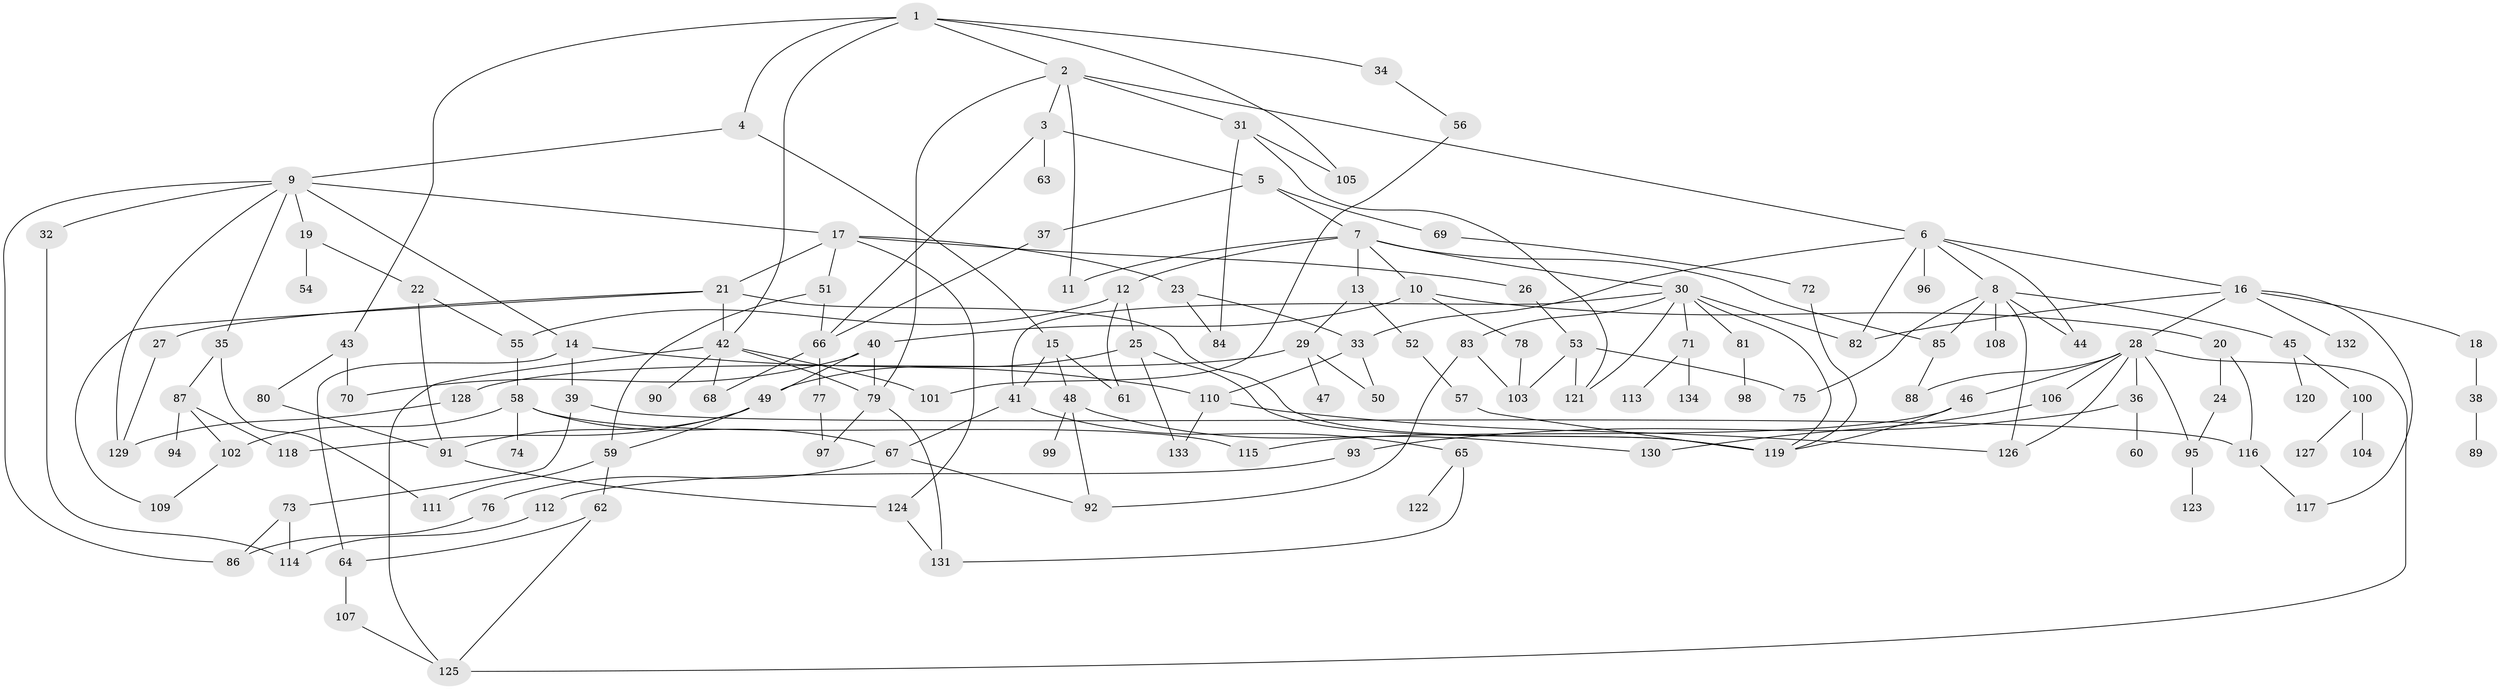 // Generated by graph-tools (version 1.1) at 2025/25/03/09/25 03:25:33]
// undirected, 134 vertices, 198 edges
graph export_dot {
graph [start="1"]
  node [color=gray90,style=filled];
  1;
  2;
  3;
  4;
  5;
  6;
  7;
  8;
  9;
  10;
  11;
  12;
  13;
  14;
  15;
  16;
  17;
  18;
  19;
  20;
  21;
  22;
  23;
  24;
  25;
  26;
  27;
  28;
  29;
  30;
  31;
  32;
  33;
  34;
  35;
  36;
  37;
  38;
  39;
  40;
  41;
  42;
  43;
  44;
  45;
  46;
  47;
  48;
  49;
  50;
  51;
  52;
  53;
  54;
  55;
  56;
  57;
  58;
  59;
  60;
  61;
  62;
  63;
  64;
  65;
  66;
  67;
  68;
  69;
  70;
  71;
  72;
  73;
  74;
  75;
  76;
  77;
  78;
  79;
  80;
  81;
  82;
  83;
  84;
  85;
  86;
  87;
  88;
  89;
  90;
  91;
  92;
  93;
  94;
  95;
  96;
  97;
  98;
  99;
  100;
  101;
  102;
  103;
  104;
  105;
  106;
  107;
  108;
  109;
  110;
  111;
  112;
  113;
  114;
  115;
  116;
  117;
  118;
  119;
  120;
  121;
  122;
  123;
  124;
  125;
  126;
  127;
  128;
  129;
  130;
  131;
  132;
  133;
  134;
  1 -- 2;
  1 -- 4;
  1 -- 34;
  1 -- 42;
  1 -- 43;
  1 -- 105;
  2 -- 3;
  2 -- 6;
  2 -- 31;
  2 -- 11;
  2 -- 79;
  3 -- 5;
  3 -- 63;
  3 -- 66;
  4 -- 9;
  4 -- 15;
  5 -- 7;
  5 -- 37;
  5 -- 69;
  6 -- 8;
  6 -- 16;
  6 -- 44;
  6 -- 82;
  6 -- 96;
  6 -- 33;
  7 -- 10;
  7 -- 11;
  7 -- 12;
  7 -- 13;
  7 -- 30;
  7 -- 85;
  8 -- 45;
  8 -- 75;
  8 -- 85;
  8 -- 108;
  8 -- 44;
  8 -- 126;
  9 -- 14;
  9 -- 17;
  9 -- 19;
  9 -- 32;
  9 -- 35;
  9 -- 129;
  9 -- 86;
  10 -- 20;
  10 -- 40;
  10 -- 78;
  12 -- 25;
  12 -- 55;
  12 -- 61;
  13 -- 29;
  13 -- 52;
  14 -- 39;
  14 -- 64;
  14 -- 110;
  15 -- 48;
  15 -- 61;
  15 -- 41;
  16 -- 18;
  16 -- 28;
  16 -- 117;
  16 -- 132;
  16 -- 82;
  17 -- 21;
  17 -- 23;
  17 -- 26;
  17 -- 51;
  17 -- 124;
  18 -- 38;
  19 -- 22;
  19 -- 54;
  20 -- 24;
  20 -- 116;
  21 -- 27;
  21 -- 109;
  21 -- 42;
  21 -- 119;
  22 -- 91;
  22 -- 55;
  23 -- 33;
  23 -- 84;
  24 -- 95;
  25 -- 49;
  25 -- 119;
  25 -- 133;
  26 -- 53;
  27 -- 129;
  28 -- 36;
  28 -- 46;
  28 -- 95;
  28 -- 106;
  28 -- 126;
  28 -- 88;
  28 -- 125;
  29 -- 47;
  29 -- 128;
  29 -- 50;
  30 -- 41;
  30 -- 71;
  30 -- 81;
  30 -- 83;
  30 -- 121;
  30 -- 119;
  30 -- 82;
  31 -- 105;
  31 -- 121;
  31 -- 84;
  32 -- 114;
  33 -- 50;
  33 -- 110;
  34 -- 56;
  35 -- 87;
  35 -- 111;
  36 -- 60;
  36 -- 93;
  37 -- 66;
  38 -- 89;
  39 -- 73;
  39 -- 116;
  40 -- 70;
  40 -- 79;
  40 -- 49;
  41 -- 65;
  41 -- 67;
  42 -- 68;
  42 -- 90;
  42 -- 101;
  42 -- 79;
  42 -- 125;
  43 -- 80;
  43 -- 70;
  45 -- 100;
  45 -- 120;
  46 -- 115;
  46 -- 119;
  48 -- 92;
  48 -- 99;
  48 -- 130;
  49 -- 118;
  49 -- 59;
  49 -- 91;
  51 -- 59;
  51 -- 66;
  52 -- 57;
  53 -- 103;
  53 -- 121;
  53 -- 75;
  55 -- 58;
  56 -- 101;
  57 -- 119;
  58 -- 74;
  58 -- 102;
  58 -- 67;
  58 -- 115;
  59 -- 62;
  59 -- 111;
  62 -- 64;
  62 -- 125;
  64 -- 107;
  65 -- 122;
  65 -- 131;
  66 -- 77;
  66 -- 68;
  67 -- 76;
  67 -- 92;
  69 -- 72;
  71 -- 113;
  71 -- 134;
  72 -- 119;
  73 -- 114;
  73 -- 86;
  76 -- 86;
  77 -- 97;
  78 -- 103;
  79 -- 97;
  79 -- 131;
  80 -- 91;
  81 -- 98;
  83 -- 103;
  83 -- 92;
  85 -- 88;
  87 -- 94;
  87 -- 118;
  87 -- 102;
  91 -- 124;
  93 -- 112;
  95 -- 123;
  100 -- 104;
  100 -- 127;
  102 -- 109;
  106 -- 130;
  107 -- 125;
  110 -- 133;
  110 -- 126;
  112 -- 114;
  116 -- 117;
  124 -- 131;
  128 -- 129;
}
